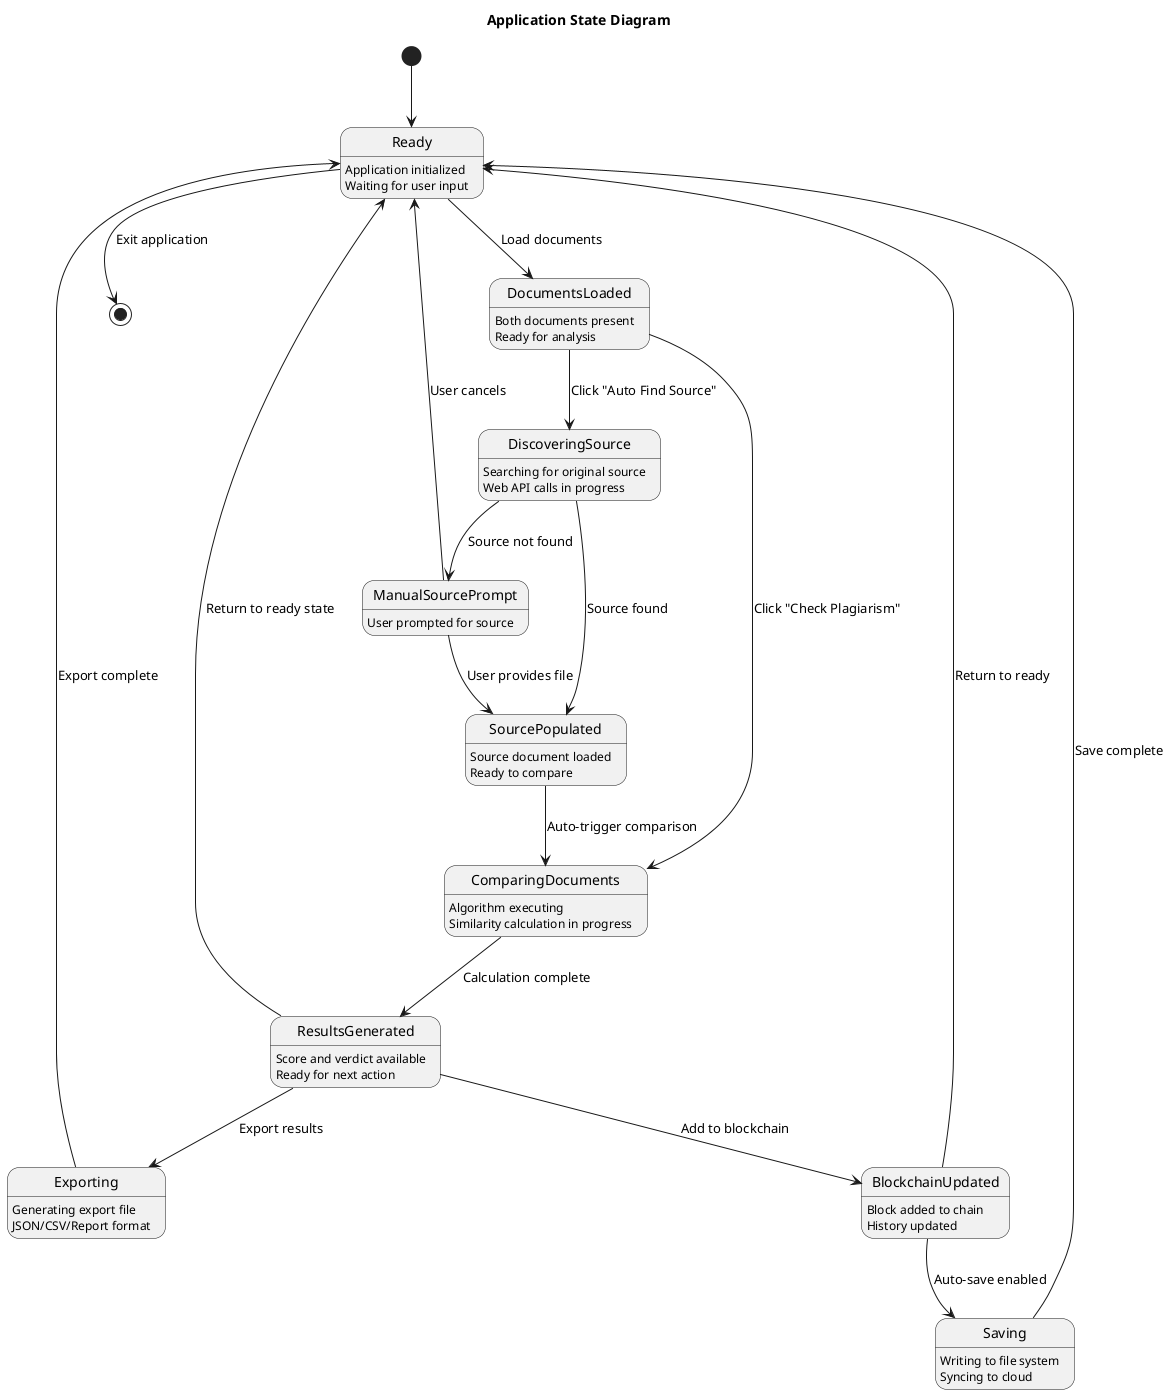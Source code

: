 @startuml
title Application State Diagram

[*] --> Ready

Ready : Application initialized
Ready : Waiting for user input

Ready --> DocumentsLoaded : Load documents

DocumentsLoaded : Both documents present
DocumentsLoaded : Ready for analysis

DocumentsLoaded --> ComparingDocuments : Click "Check Plagiarism"
DocumentsLoaded --> DiscoveringSource : Click "Auto Find Source"

DiscoveringSource : Searching for original source
DiscoveringSource : Web API calls in progress

DiscoveringSource --> SourcePopulated : Source found
DiscoveringSource --> ManualSourcePrompt : Source not found

ManualSourcePrompt : User prompted for source
ManualSourcePrompt --> SourcePopulated : User provides file
ManualSourcePrompt --> Ready : User cancels

SourcePopulated : Source document loaded
SourcePopulated : Ready to compare

SourcePopulated --> ComparingDocuments : Auto-trigger comparison

ComparingDocuments : Algorithm executing
ComparingDocuments : Similarity calculation in progress

ComparingDocuments --> ResultsGenerated : Calculation complete

ResultsGenerated : Score and verdict available
ResultsGenerated : Ready for next action

ResultsGenerated --> BlockchainUpdated : Add to blockchain
ResultsGenerated --> Exporting : Export results
ResultsGenerated --> Ready : Return to ready state

BlockchainUpdated : Block added to chain
BlockchainUpdated : History updated

BlockchainUpdated --> Saving : Auto-save enabled
BlockchainUpdated --> Ready : Return to ready

Saving : Writing to file system
Saving : Syncing to cloud

Saving --> Ready : Save complete

Exporting : Generating export file
Exporting : JSON/CSV/Report format

Exporting --> Ready : Export complete

Ready --> [*] : Exit application

@enduml

